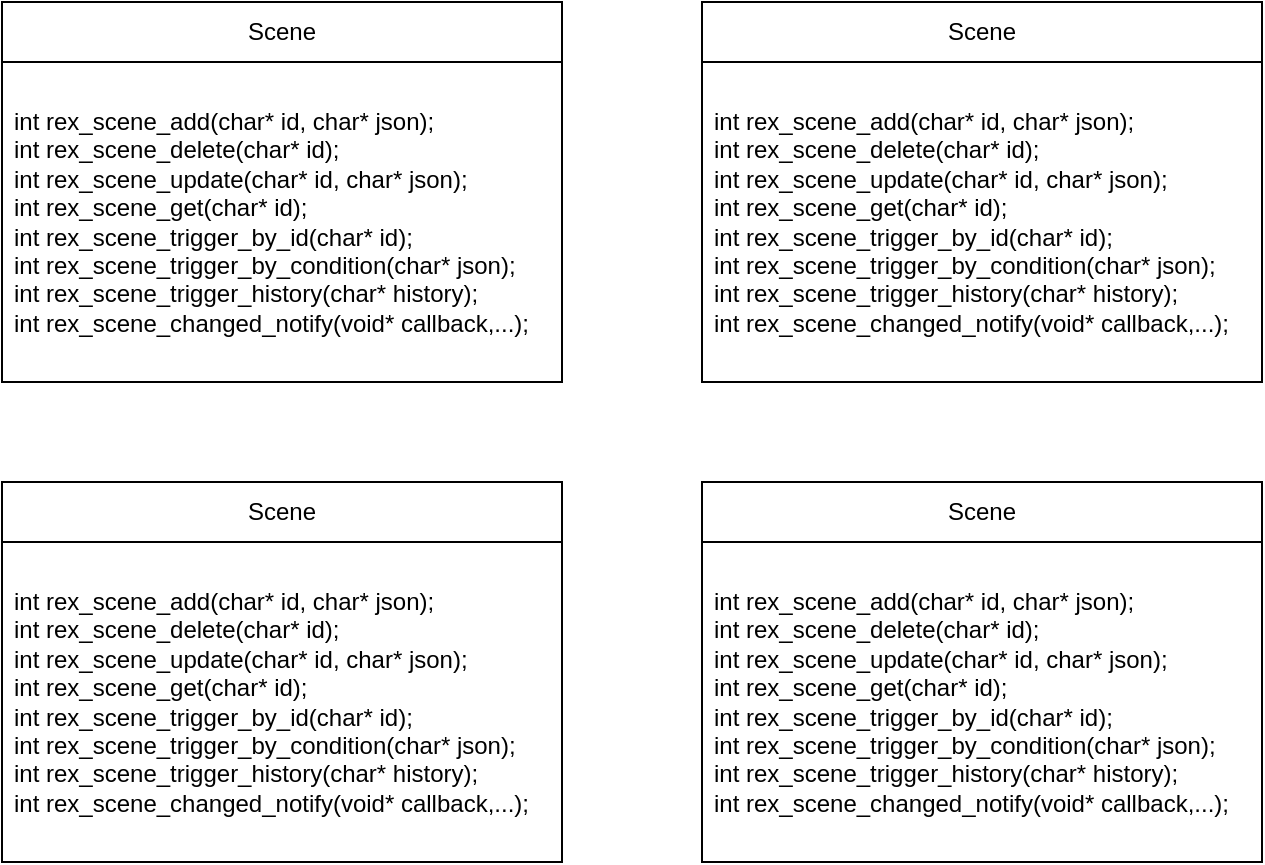 <mxfile version="21.3.7" type="github">
  <diagram id="prtHgNgQTEPvFCAcTncT" name="Page-1">
    <mxGraphModel dx="880" dy="550" grid="1" gridSize="10" guides="1" tooltips="1" connect="1" arrows="1" fold="1" page="1" pageScale="1" pageWidth="827" pageHeight="1169" math="0" shadow="0">
      <root>
        <mxCell id="0" />
        <mxCell id="1" parent="0" />
        <mxCell id="Q7lMRTNvbiU8T2WFOqJc-5" value="Scene" style="swimlane;fontStyle=0;childLayout=stackLayout;horizontal=1;startSize=30;horizontalStack=0;resizeParent=1;resizeParentMax=0;resizeLast=0;collapsible=1;marginBottom=0;whiteSpace=wrap;html=1;" vertex="1" parent="1">
          <mxGeometry x="50" y="40" width="280" height="190" as="geometry" />
        </mxCell>
        <mxCell id="Q7lMRTNvbiU8T2WFOqJc-6" value="&lt;div style=&quot;border-color: var(--border-color);&quot;&gt;&lt;span style=&quot;background-color: initial;&quot;&gt;int rex_scene_add(char* id, char* json);&lt;/span&gt;&lt;br&gt;&lt;/div&gt;&lt;div style=&quot;border-color: var(--border-color);&quot;&gt;&lt;span style=&quot;border-color: var(--border-color); background-color: initial;&quot;&gt;int rex_scene_delete(char* id);&lt;/span&gt;&lt;/div&gt;&lt;div style=&quot;border-color: var(--border-color);&quot;&gt;&lt;span style=&quot;border-color: var(--border-color); background-color: initial;&quot;&gt;int rex_scene_update(&lt;/span&gt;&lt;span style=&quot;border-color: var(--border-color); background-color: initial;&quot;&gt;char* id, char* json);&lt;/span&gt;&lt;/div&gt;&lt;div style=&quot;border-color: var(--border-color);&quot;&gt;int rex_scene_get(char* id);&lt;span style=&quot;border-color: var(--border-color); background-color: initial;&quot;&gt;&lt;br style=&quot;border-color: var(--border-color);&quot;&gt;&lt;/span&gt;&lt;/div&gt;&lt;div style=&quot;border-color: var(--border-color);&quot;&gt;int rex_scene_trigger_by_id(char* id);&lt;br style=&quot;border-color: var(--border-color);&quot;&gt;&lt;/div&gt;&lt;div style=&quot;border-color: var(--border-color);&quot;&gt;int rex_scene_trigger_by_condition(char* json);&lt;br style=&quot;border-color: var(--border-color);&quot;&gt;&lt;/div&gt;&lt;div style=&quot;border-color: var(--border-color);&quot;&gt;int rex_scene_trigger_history(char* history);&lt;br style=&quot;border-color: var(--border-color);&quot;&gt;&lt;/div&gt;&lt;div style=&quot;border-color: var(--border-color);&quot;&gt;int rex_scene_changed_notify(void* callback,...);&lt;/div&gt;" style="text;strokeColor=none;fillColor=none;align=left;verticalAlign=middle;spacingLeft=4;spacingRight=4;overflow=hidden;points=[[0,0.5],[1,0.5]];portConstraint=eastwest;rotatable=0;whiteSpace=wrap;html=1;" vertex="1" parent="Q7lMRTNvbiU8T2WFOqJc-5">
          <mxGeometry y="30" width="280" height="160" as="geometry" />
        </mxCell>
        <mxCell id="Q7lMRTNvbiU8T2WFOqJc-9" value="Scene" style="swimlane;fontStyle=0;childLayout=stackLayout;horizontal=1;startSize=30;horizontalStack=0;resizeParent=1;resizeParentMax=0;resizeLast=0;collapsible=1;marginBottom=0;whiteSpace=wrap;html=1;" vertex="1" parent="1">
          <mxGeometry x="50" y="280" width="280" height="190" as="geometry" />
        </mxCell>
        <mxCell id="Q7lMRTNvbiU8T2WFOqJc-10" value="&lt;div style=&quot;border-color: var(--border-color);&quot;&gt;&lt;span style=&quot;background-color: initial;&quot;&gt;int rex_scene_add(char* id, char* json);&lt;/span&gt;&lt;br&gt;&lt;/div&gt;&lt;div style=&quot;border-color: var(--border-color);&quot;&gt;&lt;span style=&quot;border-color: var(--border-color); background-color: initial;&quot;&gt;int rex_scene_delete(char* id);&lt;/span&gt;&lt;/div&gt;&lt;div style=&quot;border-color: var(--border-color);&quot;&gt;&lt;span style=&quot;border-color: var(--border-color); background-color: initial;&quot;&gt;int rex_scene_update(&lt;/span&gt;&lt;span style=&quot;border-color: var(--border-color); background-color: initial;&quot;&gt;char* id, char* json);&lt;/span&gt;&lt;/div&gt;&lt;div style=&quot;border-color: var(--border-color);&quot;&gt;int rex_scene_get(char* id);&lt;span style=&quot;border-color: var(--border-color); background-color: initial;&quot;&gt;&lt;br style=&quot;border-color: var(--border-color);&quot;&gt;&lt;/span&gt;&lt;/div&gt;&lt;div style=&quot;border-color: var(--border-color);&quot;&gt;int rex_scene_trigger_by_id(char* id);&lt;br style=&quot;border-color: var(--border-color);&quot;&gt;&lt;/div&gt;&lt;div style=&quot;border-color: var(--border-color);&quot;&gt;int rex_scene_trigger_by_condition(char* json);&lt;br style=&quot;border-color: var(--border-color);&quot;&gt;&lt;/div&gt;&lt;div style=&quot;border-color: var(--border-color);&quot;&gt;int rex_scene_trigger_history(char* history);&lt;br style=&quot;border-color: var(--border-color);&quot;&gt;&lt;/div&gt;&lt;div style=&quot;border-color: var(--border-color);&quot;&gt;int rex_scene_changed_notify(void* callback,...);&lt;/div&gt;" style="text;strokeColor=none;fillColor=none;align=left;verticalAlign=middle;spacingLeft=4;spacingRight=4;overflow=hidden;points=[[0,0.5],[1,0.5]];portConstraint=eastwest;rotatable=0;whiteSpace=wrap;html=1;" vertex="1" parent="Q7lMRTNvbiU8T2WFOqJc-9">
          <mxGeometry y="30" width="280" height="160" as="geometry" />
        </mxCell>
        <mxCell id="Q7lMRTNvbiU8T2WFOqJc-14" value="Scene" style="swimlane;fontStyle=0;childLayout=stackLayout;horizontal=1;startSize=30;horizontalStack=0;resizeParent=1;resizeParentMax=0;resizeLast=0;collapsible=1;marginBottom=0;whiteSpace=wrap;html=1;" vertex="1" parent="1">
          <mxGeometry x="400" y="40" width="280" height="190" as="geometry" />
        </mxCell>
        <mxCell id="Q7lMRTNvbiU8T2WFOqJc-15" value="&lt;div style=&quot;border-color: var(--border-color);&quot;&gt;&lt;span style=&quot;background-color: initial;&quot;&gt;int rex_scene_add(char* id, char* json);&lt;/span&gt;&lt;br&gt;&lt;/div&gt;&lt;div style=&quot;border-color: var(--border-color);&quot;&gt;&lt;span style=&quot;border-color: var(--border-color); background-color: initial;&quot;&gt;int rex_scene_delete(char* id);&lt;/span&gt;&lt;/div&gt;&lt;div style=&quot;border-color: var(--border-color);&quot;&gt;&lt;span style=&quot;border-color: var(--border-color); background-color: initial;&quot;&gt;int rex_scene_update(&lt;/span&gt;&lt;span style=&quot;border-color: var(--border-color); background-color: initial;&quot;&gt;char* id, char* json);&lt;/span&gt;&lt;/div&gt;&lt;div style=&quot;border-color: var(--border-color);&quot;&gt;int rex_scene_get(char* id);&lt;span style=&quot;border-color: var(--border-color); background-color: initial;&quot;&gt;&lt;br style=&quot;border-color: var(--border-color);&quot;&gt;&lt;/span&gt;&lt;/div&gt;&lt;div style=&quot;border-color: var(--border-color);&quot;&gt;int rex_scene_trigger_by_id(char* id);&lt;br style=&quot;border-color: var(--border-color);&quot;&gt;&lt;/div&gt;&lt;div style=&quot;border-color: var(--border-color);&quot;&gt;int rex_scene_trigger_by_condition(char* json);&lt;br style=&quot;border-color: var(--border-color);&quot;&gt;&lt;/div&gt;&lt;div style=&quot;border-color: var(--border-color);&quot;&gt;int rex_scene_trigger_history(char* history);&lt;br style=&quot;border-color: var(--border-color);&quot;&gt;&lt;/div&gt;&lt;div style=&quot;border-color: var(--border-color);&quot;&gt;int rex_scene_changed_notify(void* callback,...);&lt;/div&gt;" style="text;strokeColor=none;fillColor=none;align=left;verticalAlign=middle;spacingLeft=4;spacingRight=4;overflow=hidden;points=[[0,0.5],[1,0.5]];portConstraint=eastwest;rotatable=0;whiteSpace=wrap;html=1;" vertex="1" parent="Q7lMRTNvbiU8T2WFOqJc-14">
          <mxGeometry y="30" width="280" height="160" as="geometry" />
        </mxCell>
        <mxCell id="Q7lMRTNvbiU8T2WFOqJc-16" value="Scene" style="swimlane;fontStyle=0;childLayout=stackLayout;horizontal=1;startSize=30;horizontalStack=0;resizeParent=1;resizeParentMax=0;resizeLast=0;collapsible=1;marginBottom=0;whiteSpace=wrap;html=1;" vertex="1" parent="1">
          <mxGeometry x="400" y="280" width="280" height="190" as="geometry" />
        </mxCell>
        <mxCell id="Q7lMRTNvbiU8T2WFOqJc-17" value="&lt;div style=&quot;border-color: var(--border-color);&quot;&gt;&lt;span style=&quot;background-color: initial;&quot;&gt;int rex_scene_add(char* id, char* json);&lt;/span&gt;&lt;br&gt;&lt;/div&gt;&lt;div style=&quot;border-color: var(--border-color);&quot;&gt;&lt;span style=&quot;border-color: var(--border-color); background-color: initial;&quot;&gt;int rex_scene_delete(char* id);&lt;/span&gt;&lt;/div&gt;&lt;div style=&quot;border-color: var(--border-color);&quot;&gt;&lt;span style=&quot;border-color: var(--border-color); background-color: initial;&quot;&gt;int rex_scene_update(&lt;/span&gt;&lt;span style=&quot;border-color: var(--border-color); background-color: initial;&quot;&gt;char* id, char* json);&lt;/span&gt;&lt;/div&gt;&lt;div style=&quot;border-color: var(--border-color);&quot;&gt;int rex_scene_get(char* id);&lt;span style=&quot;border-color: var(--border-color); background-color: initial;&quot;&gt;&lt;br style=&quot;border-color: var(--border-color);&quot;&gt;&lt;/span&gt;&lt;/div&gt;&lt;div style=&quot;border-color: var(--border-color);&quot;&gt;int rex_scene_trigger_by_id(char* id);&lt;br style=&quot;border-color: var(--border-color);&quot;&gt;&lt;/div&gt;&lt;div style=&quot;border-color: var(--border-color);&quot;&gt;int rex_scene_trigger_by_condition(char* json);&lt;br style=&quot;border-color: var(--border-color);&quot;&gt;&lt;/div&gt;&lt;div style=&quot;border-color: var(--border-color);&quot;&gt;int rex_scene_trigger_history(char* history);&lt;br style=&quot;border-color: var(--border-color);&quot;&gt;&lt;/div&gt;&lt;div style=&quot;border-color: var(--border-color);&quot;&gt;int rex_scene_changed_notify(void* callback,...);&lt;/div&gt;" style="text;strokeColor=none;fillColor=none;align=left;verticalAlign=middle;spacingLeft=4;spacingRight=4;overflow=hidden;points=[[0,0.5],[1,0.5]];portConstraint=eastwest;rotatable=0;whiteSpace=wrap;html=1;" vertex="1" parent="Q7lMRTNvbiU8T2WFOqJc-16">
          <mxGeometry y="30" width="280" height="160" as="geometry" />
        </mxCell>
      </root>
    </mxGraphModel>
  </diagram>
</mxfile>

